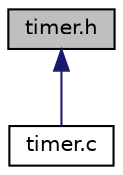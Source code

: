 digraph "timer.h"
{
 // LATEX_PDF_SIZE
  edge [fontname="Helvetica",fontsize="10",labelfontname="Helvetica",labelfontsize="10"];
  node [fontname="Helvetica",fontsize="10",shape=record];
  Node1 [label="timer.h",height=0.2,width=0.4,color="black", fillcolor="grey75", style="filled", fontcolor="black",tooltip="Timer basic functions."];
  Node1 -> Node2 [dir="back",color="midnightblue",fontsize="10",style="solid",fontname="Helvetica"];
  Node2 [label="timer.c",height=0.2,width=0.4,color="black", fillcolor="white", style="filled",URL="$timer_8c.html",tooltip="Linux implementation of the timer interface."];
}

